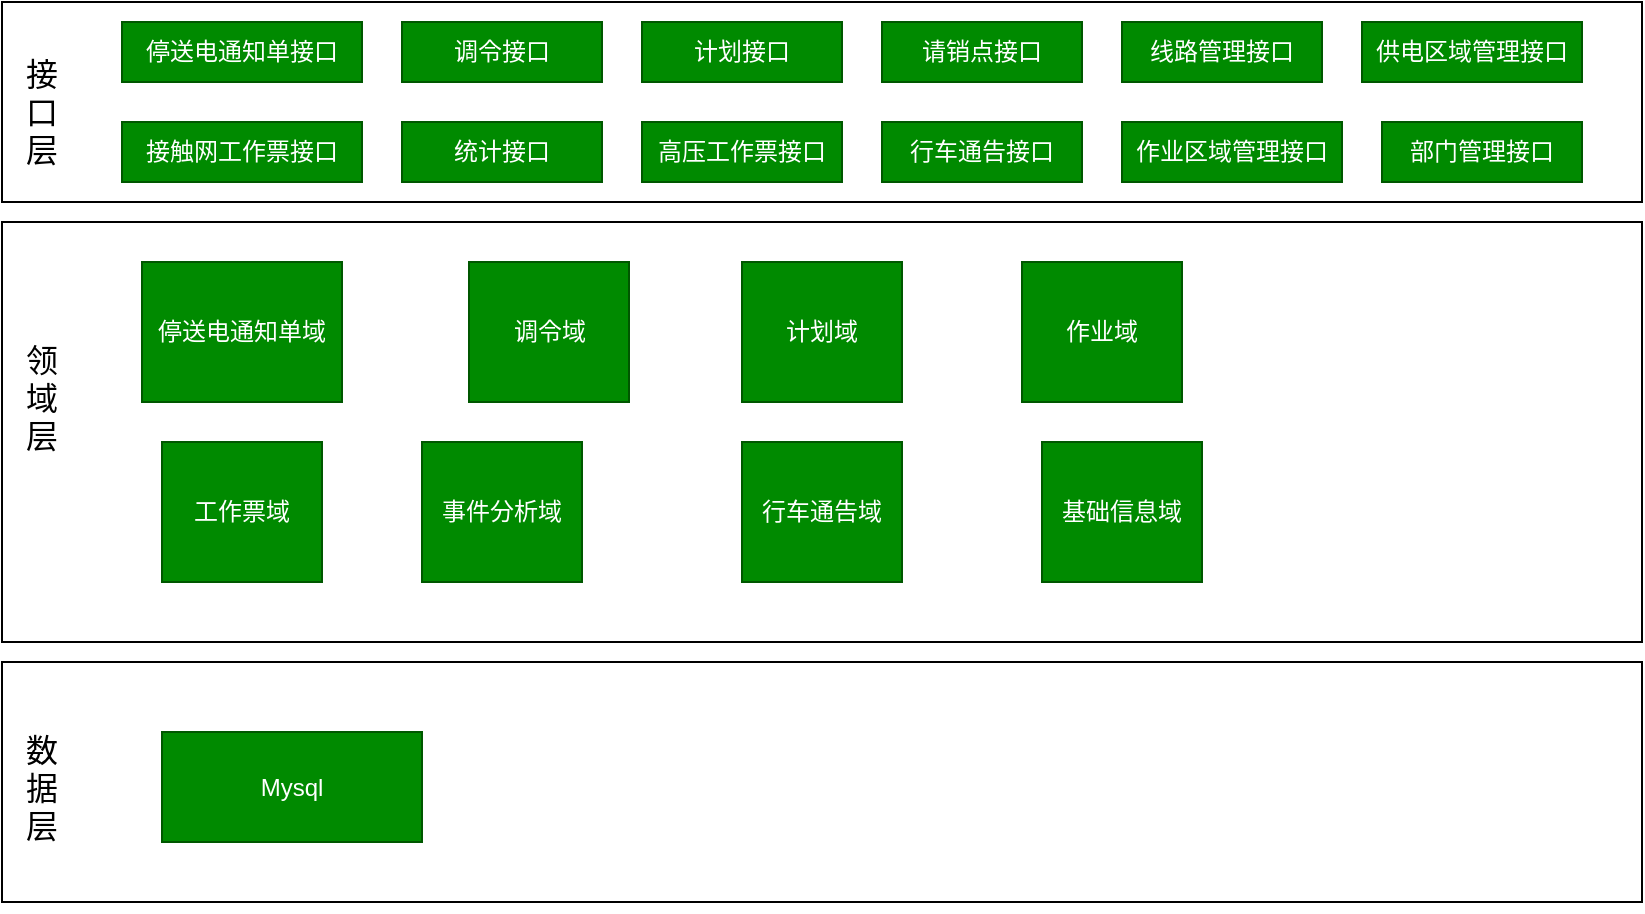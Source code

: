 <mxfile version="13.7.3" type="github">
  <diagram id="vOUrMngWcMrFXS49JwPm" name="Page-1">
    <mxGraphModel dx="946" dy="525" grid="1" gridSize="10" guides="1" tooltips="1" connect="1" arrows="1" fold="1" page="1" pageScale="1" pageWidth="827" pageHeight="1169" math="0" shadow="0">
      <root>
        <mxCell id="0" />
        <mxCell id="1" parent="0" />
        <mxCell id="3s_Is7sOF_pp1LU2TNVd-1" value="" style="rounded=0;whiteSpace=wrap;html=1;" parent="1" vertex="1">
          <mxGeometry x="100" y="150" width="820" height="100" as="geometry" />
        </mxCell>
        <mxCell id="3s_Is7sOF_pp1LU2TNVd-2" value="接口层" style="text;html=1;strokeColor=none;fillColor=none;align=center;verticalAlign=middle;whiteSpace=wrap;rounded=0;rotation=0;fontSize=16;" parent="1" vertex="1">
          <mxGeometry x="110" y="170" width="20" height="70" as="geometry" />
        </mxCell>
        <mxCell id="3s_Is7sOF_pp1LU2TNVd-3" value="停送电通知单接口" style="rounded=0;whiteSpace=wrap;html=1;fillColor=#008a00;strokeColor=#005700;fontColor=#ffffff;" parent="1" vertex="1">
          <mxGeometry x="160" y="160" width="120" height="30" as="geometry" />
        </mxCell>
        <mxCell id="3s_Is7sOF_pp1LU2TNVd-4" value="调令接口" style="rounded=0;whiteSpace=wrap;html=1;fillColor=#008a00;strokeColor=#005700;fontColor=#ffffff;" parent="1" vertex="1">
          <mxGeometry x="300" y="160" width="100" height="30" as="geometry" />
        </mxCell>
        <mxCell id="3s_Is7sOF_pp1LU2TNVd-5" value="计划接口" style="rounded=0;whiteSpace=wrap;html=1;fillColor=#008a00;strokeColor=#005700;fontColor=#ffffff;" parent="1" vertex="1">
          <mxGeometry x="420" y="160" width="100" height="30" as="geometry" />
        </mxCell>
        <mxCell id="3s_Is7sOF_pp1LU2TNVd-6" value="请销点接口" style="rounded=0;whiteSpace=wrap;html=1;fillColor=#008a00;strokeColor=#005700;fontColor=#ffffff;" parent="1" vertex="1">
          <mxGeometry x="540" y="160" width="100" height="30" as="geometry" />
        </mxCell>
        <mxCell id="3s_Is7sOF_pp1LU2TNVd-15" value="统计接口" style="rounded=0;whiteSpace=wrap;html=1;fillColor=#008a00;strokeColor=#005700;fontColor=#ffffff;" parent="1" vertex="1">
          <mxGeometry x="300" y="210" width="100" height="30" as="geometry" />
        </mxCell>
        <mxCell id="3s_Is7sOF_pp1LU2TNVd-17" value="接触网工作票接口" style="rounded=0;whiteSpace=wrap;html=1;fillColor=#008a00;strokeColor=#005700;fontColor=#ffffff;" parent="1" vertex="1">
          <mxGeometry x="160" y="210" width="120" height="30" as="geometry" />
        </mxCell>
        <mxCell id="3s_Is7sOF_pp1LU2TNVd-18" value="高压工作票接口" style="rounded=0;whiteSpace=wrap;html=1;fillColor=#008a00;strokeColor=#005700;fontColor=#ffffff;" parent="1" vertex="1">
          <mxGeometry x="420" y="210" width="100" height="30" as="geometry" />
        </mxCell>
        <mxCell id="3s_Is7sOF_pp1LU2TNVd-19" value="行车通告接口" style="rounded=0;whiteSpace=wrap;html=1;fillColor=#008a00;strokeColor=#005700;fontColor=#ffffff;" parent="1" vertex="1">
          <mxGeometry x="540" y="210" width="100" height="30" as="geometry" />
        </mxCell>
        <mxCell id="3s_Is7sOF_pp1LU2TNVd-22" value="" style="rounded=0;whiteSpace=wrap;html=1;fontSize=16;" parent="1" vertex="1">
          <mxGeometry x="100" y="260" width="820" height="210" as="geometry" />
        </mxCell>
        <mxCell id="3s_Is7sOF_pp1LU2TNVd-23" value="领域层" style="text;html=1;strokeColor=none;fillColor=none;align=center;verticalAlign=middle;whiteSpace=wrap;rounded=0;rotation=0;fontSize=16;" parent="1" vertex="1">
          <mxGeometry x="110" y="285" width="20" height="125" as="geometry" />
        </mxCell>
        <mxCell id="GR0XFzsMtlSF94ITTyiH-1" value="停送电通知单域" style="rounded=0;whiteSpace=wrap;html=1;fillColor=#008a00;strokeColor=#005700;fontColor=#ffffff;" parent="1" vertex="1">
          <mxGeometry x="170" y="280" width="100" height="70" as="geometry" />
        </mxCell>
        <mxCell id="GR0XFzsMtlSF94ITTyiH-2" value="工作票域" style="rounded=0;whiteSpace=wrap;html=1;fillColor=#008a00;strokeColor=#005700;fontColor=#ffffff;" parent="1" vertex="1">
          <mxGeometry x="180" y="370" width="80" height="70" as="geometry" />
        </mxCell>
        <mxCell id="GR0XFzsMtlSF94ITTyiH-4" value="调令域" style="rounded=0;whiteSpace=wrap;html=1;fillColor=#008a00;strokeColor=#005700;fontColor=#ffffff;" parent="1" vertex="1">
          <mxGeometry x="333.5" y="280" width="80" height="70" as="geometry" />
        </mxCell>
        <mxCell id="GR0XFzsMtlSF94ITTyiH-5" value="计划域" style="rounded=0;whiteSpace=wrap;html=1;fillColor=#008a00;strokeColor=#005700;fontColor=#ffffff;" parent="1" vertex="1">
          <mxGeometry x="470" y="280" width="80" height="70" as="geometry" />
        </mxCell>
        <mxCell id="GR0XFzsMtlSF94ITTyiH-6" value="作业域" style="rounded=0;whiteSpace=wrap;html=1;fillColor=#008a00;strokeColor=#005700;fontColor=#ffffff;" parent="1" vertex="1">
          <mxGeometry x="610" y="280" width="80" height="70" as="geometry" />
        </mxCell>
        <mxCell id="GR0XFzsMtlSF94ITTyiH-10" value="基础信息域" style="rounded=0;whiteSpace=wrap;html=1;fillColor=#008a00;strokeColor=#005700;fontColor=#ffffff;" parent="1" vertex="1">
          <mxGeometry x="620" y="370" width="80" height="70" as="geometry" />
        </mxCell>
        <mxCell id="GR0XFzsMtlSF94ITTyiH-11" value="事件分析域" style="rounded=0;whiteSpace=wrap;html=1;fillColor=#008a00;strokeColor=#005700;fontColor=#ffffff;" parent="1" vertex="1">
          <mxGeometry x="310" y="370" width="80" height="70" as="geometry" />
        </mxCell>
        <mxCell id="GR0XFzsMtlSF94ITTyiH-13" value="行车通告域" style="rounded=0;whiteSpace=wrap;html=1;fillColor=#008a00;strokeColor=#005700;fontColor=#ffffff;" parent="1" vertex="1">
          <mxGeometry x="470" y="370" width="80" height="70" as="geometry" />
        </mxCell>
        <mxCell id="GR0XFzsMtlSF94ITTyiH-16" value="" style="rounded=0;whiteSpace=wrap;html=1;fontSize=16;" parent="1" vertex="1">
          <mxGeometry x="100" y="480" width="820" height="120" as="geometry" />
        </mxCell>
        <mxCell id="GR0XFzsMtlSF94ITTyiH-17" value="数据层" style="text;html=1;strokeColor=none;fillColor=none;align=center;verticalAlign=middle;whiteSpace=wrap;rounded=0;rotation=0;fontSize=16;" parent="1" vertex="1">
          <mxGeometry x="110" y="480" width="20" height="125" as="geometry" />
        </mxCell>
        <mxCell id="GR0XFzsMtlSF94ITTyiH-18" value="Mysql" style="rounded=0;whiteSpace=wrap;html=1;fillColor=#008a00;strokeColor=#005700;fontColor=#ffffff;" parent="1" vertex="1">
          <mxGeometry x="180" y="515" width="130" height="55" as="geometry" />
        </mxCell>
        <mxCell id="8iSFWknNpT5dTngs-xbl-6" value="线路管理接口" style="rounded=0;whiteSpace=wrap;html=1;fillColor=#008a00;strokeColor=#005700;fontColor=#ffffff;" vertex="1" parent="1">
          <mxGeometry x="660" y="160" width="100" height="30" as="geometry" />
        </mxCell>
        <mxCell id="8iSFWknNpT5dTngs-xbl-7" value="作业区域管理接口" style="rounded=0;whiteSpace=wrap;html=1;fillColor=#008a00;strokeColor=#005700;fontColor=#ffffff;" vertex="1" parent="1">
          <mxGeometry x="660" y="210" width="110" height="30" as="geometry" />
        </mxCell>
        <mxCell id="8iSFWknNpT5dTngs-xbl-8" value="供电区域管理接口" style="rounded=0;whiteSpace=wrap;html=1;fillColor=#008a00;strokeColor=#005700;fontColor=#ffffff;" vertex="1" parent="1">
          <mxGeometry x="780" y="160" width="110" height="30" as="geometry" />
        </mxCell>
        <mxCell id="8iSFWknNpT5dTngs-xbl-13" value="部门管理接口" style="rounded=0;whiteSpace=wrap;html=1;fillColor=#008a00;strokeColor=#005700;fontColor=#ffffff;" vertex="1" parent="1">
          <mxGeometry x="790" y="210" width="100" height="30" as="geometry" />
        </mxCell>
      </root>
    </mxGraphModel>
  </diagram>
</mxfile>
